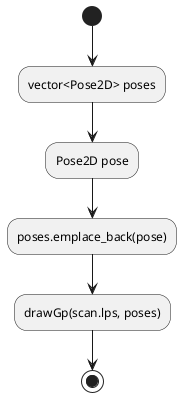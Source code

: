 @startuml

/'
    draw scan point
    input: Scan2D &scan
'/

(*) --> "vector<Pose2D> poses"
--> "Pose2D pose"
--> "poses.emplace_back(pose)"
--> "drawGp(scan.lps, poses)"
--> (*)

@enduml